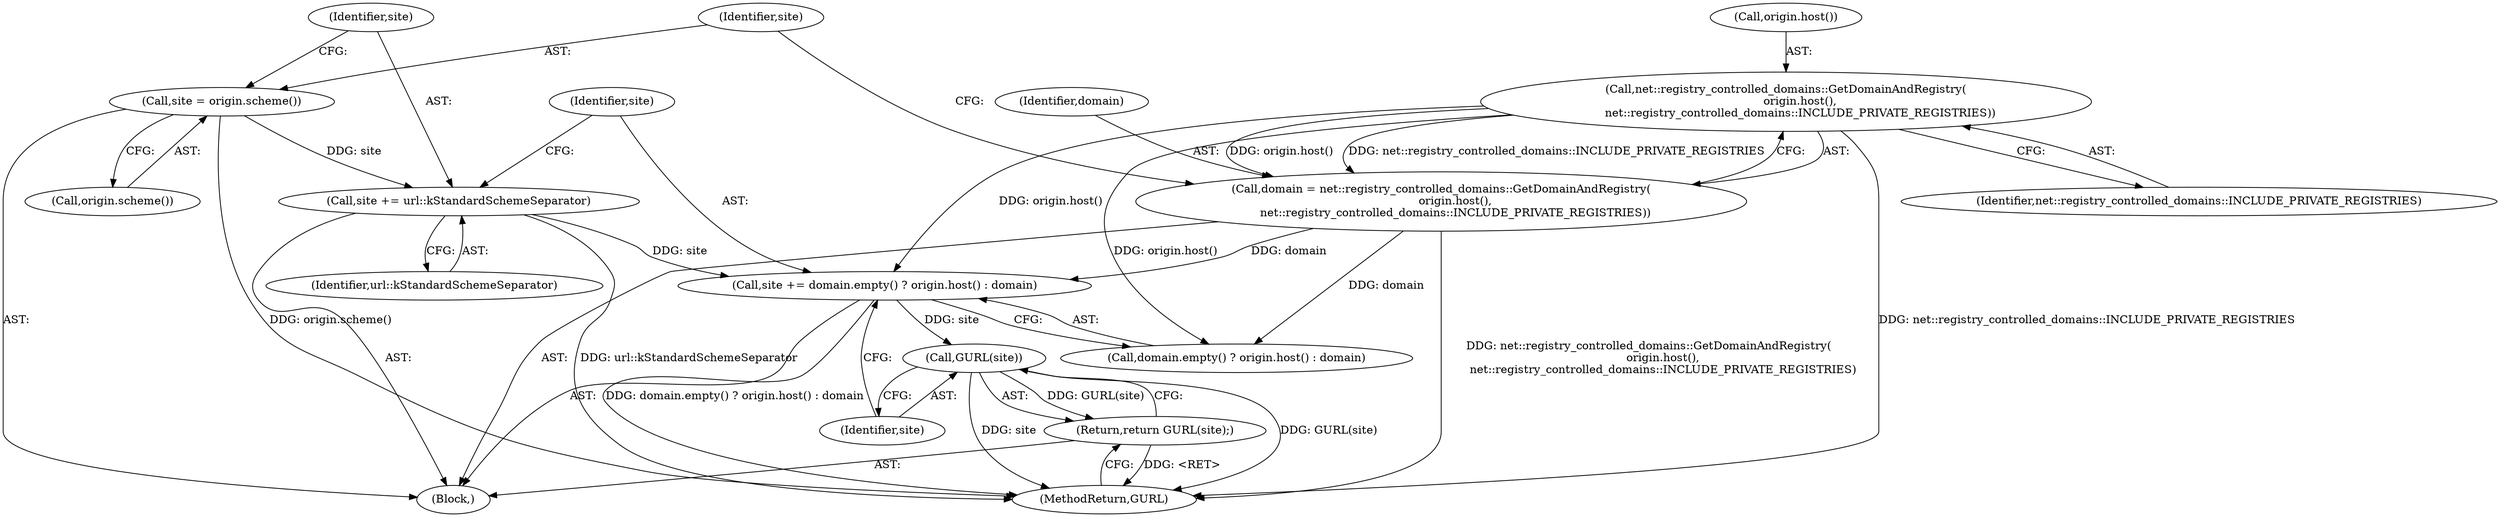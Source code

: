 digraph "0_Chrome_b1f87486936ca0d6d9abf4d3b9b423a9c976fd59@API" {
"1000165" [label="(Call,site += domain.empty() ? origin.host() : domain)"];
"1000155" [label="(Call,net::registry_controlled_domains::GetDomainAndRegistry(\n        origin.host(),\n        net::registry_controlled_domains::INCLUDE_PRIVATE_REGISTRIES))"];
"1000153" [label="(Call,domain = net::registry_controlled_domains::GetDomainAndRegistry(\n        origin.host(),\n        net::registry_controlled_domains::INCLUDE_PRIVATE_REGISTRIES))"];
"1000162" [label="(Call,site += url::kStandardSchemeSeparator)"];
"1000159" [label="(Call,site = origin.scheme())"];
"1000172" [label="(Call,GURL(site))"];
"1000171" [label="(Return,return GURL(site);)"];
"1000172" [label="(Call,GURL(site))"];
"1000160" [label="(Identifier,site)"];
"1000173" [label="(Identifier,site)"];
"1000156" [label="(Call,origin.host())"];
"1000159" [label="(Call,site = origin.scheme())"];
"1000155" [label="(Call,net::registry_controlled_domains::GetDomainAndRegistry(\n        origin.host(),\n        net::registry_controlled_domains::INCLUDE_PRIVATE_REGISTRIES))"];
"1000163" [label="(Identifier,site)"];
"1000166" [label="(Identifier,site)"];
"1000162" [label="(Call,site += url::kStandardSchemeSeparator)"];
"1000165" [label="(Call,site += domain.empty() ? origin.host() : domain)"];
"1000167" [label="(Call,domain.empty() ? origin.host() : domain)"];
"1000153" [label="(Call,domain = net::registry_controlled_domains::GetDomainAndRegistry(\n        origin.host(),\n        net::registry_controlled_domains::INCLUDE_PRIVATE_REGISTRIES))"];
"1000157" [label="(Identifier,net::registry_controlled_domains::INCLUDE_PRIVATE_REGISTRIES)"];
"1000164" [label="(Identifier,url::kStandardSchemeSeparator)"];
"1000219" [label="(MethodReturn,GURL)"];
"1000171" [label="(Return,return GURL(site);)"];
"1000154" [label="(Identifier,domain)"];
"1000151" [label="(Block,)"];
"1000161" [label="(Call,origin.scheme())"];
"1000165" -> "1000151"  [label="AST: "];
"1000165" -> "1000167"  [label="CFG: "];
"1000166" -> "1000165"  [label="AST: "];
"1000167" -> "1000165"  [label="AST: "];
"1000173" -> "1000165"  [label="CFG: "];
"1000165" -> "1000219"  [label="DDG: domain.empty() ? origin.host() : domain"];
"1000155" -> "1000165"  [label="DDG: origin.host()"];
"1000153" -> "1000165"  [label="DDG: domain"];
"1000162" -> "1000165"  [label="DDG: site"];
"1000165" -> "1000172"  [label="DDG: site"];
"1000155" -> "1000153"  [label="AST: "];
"1000155" -> "1000157"  [label="CFG: "];
"1000156" -> "1000155"  [label="AST: "];
"1000157" -> "1000155"  [label="AST: "];
"1000153" -> "1000155"  [label="CFG: "];
"1000155" -> "1000219"  [label="DDG: net::registry_controlled_domains::INCLUDE_PRIVATE_REGISTRIES"];
"1000155" -> "1000153"  [label="DDG: origin.host()"];
"1000155" -> "1000153"  [label="DDG: net::registry_controlled_domains::INCLUDE_PRIVATE_REGISTRIES"];
"1000155" -> "1000167"  [label="DDG: origin.host()"];
"1000153" -> "1000151"  [label="AST: "];
"1000154" -> "1000153"  [label="AST: "];
"1000160" -> "1000153"  [label="CFG: "];
"1000153" -> "1000219"  [label="DDG: net::registry_controlled_domains::GetDomainAndRegistry(\n        origin.host(),\n        net::registry_controlled_domains::INCLUDE_PRIVATE_REGISTRIES)"];
"1000153" -> "1000167"  [label="DDG: domain"];
"1000162" -> "1000151"  [label="AST: "];
"1000162" -> "1000164"  [label="CFG: "];
"1000163" -> "1000162"  [label="AST: "];
"1000164" -> "1000162"  [label="AST: "];
"1000166" -> "1000162"  [label="CFG: "];
"1000162" -> "1000219"  [label="DDG: url::kStandardSchemeSeparator"];
"1000159" -> "1000162"  [label="DDG: site"];
"1000159" -> "1000151"  [label="AST: "];
"1000159" -> "1000161"  [label="CFG: "];
"1000160" -> "1000159"  [label="AST: "];
"1000161" -> "1000159"  [label="AST: "];
"1000163" -> "1000159"  [label="CFG: "];
"1000159" -> "1000219"  [label="DDG: origin.scheme()"];
"1000172" -> "1000171"  [label="AST: "];
"1000172" -> "1000173"  [label="CFG: "];
"1000173" -> "1000172"  [label="AST: "];
"1000171" -> "1000172"  [label="CFG: "];
"1000172" -> "1000219"  [label="DDG: GURL(site)"];
"1000172" -> "1000219"  [label="DDG: site"];
"1000172" -> "1000171"  [label="DDG: GURL(site)"];
"1000171" -> "1000151"  [label="AST: "];
"1000219" -> "1000171"  [label="CFG: "];
"1000171" -> "1000219"  [label="DDG: <RET>"];
}
